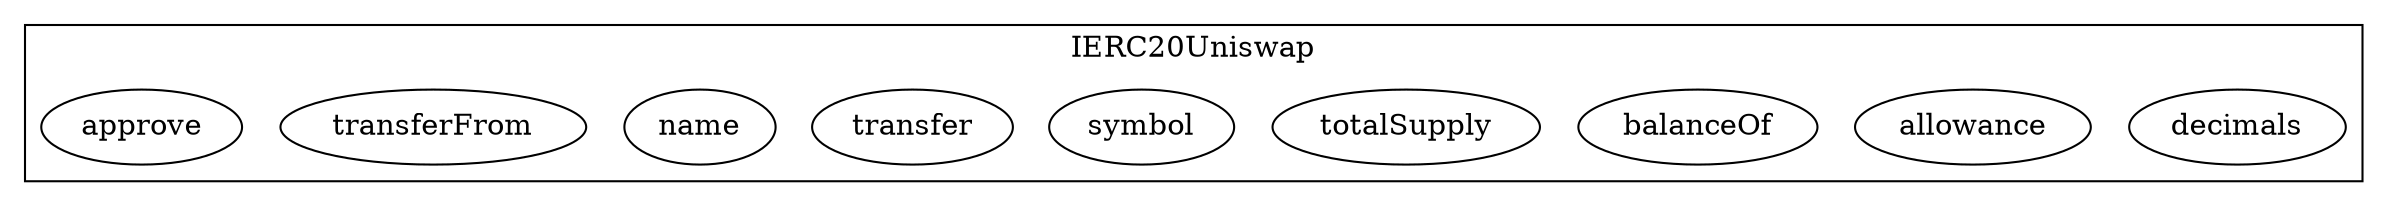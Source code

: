strict digraph {
subgraph cluster_734_IERC20Uniswap {
label = "IERC20Uniswap"
"734_decimals" [label="decimals"]
"734_allowance" [label="allowance"]
"734_balanceOf" [label="balanceOf"]
"734_totalSupply" [label="totalSupply"]
"734_symbol" [label="symbol"]
"734_transfer" [label="transfer"]
"734_name" [label="name"]
"734_transferFrom" [label="transferFrom"]
"734_approve" [label="approve"]
}subgraph cluster_solidity {
label = "[Solidity]"
}
}